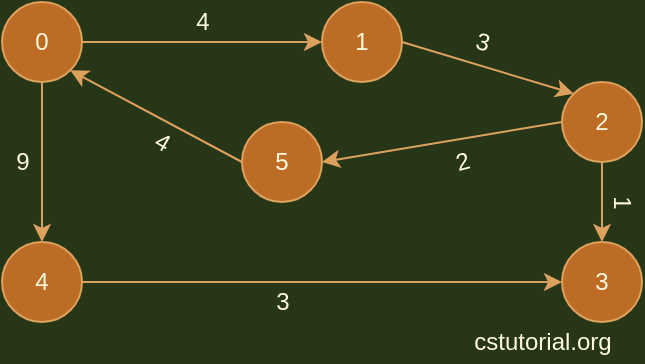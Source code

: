 <mxfile version="17.4.5" type="github">
  <diagram id="px6kIl1503STDfvzBjut" name="Page-1">
    <mxGraphModel dx="832" dy="452" grid="1" gridSize="10" guides="1" tooltips="1" connect="1" arrows="1" fold="1" page="1" pageScale="1" pageWidth="650" pageHeight="400" background="#283618" math="0" shadow="0">
      <root>
        <mxCell id="0" />
        <mxCell id="1" parent="0" />
        <mxCell id="5yER8BtVRCcI6fA0JRAN-6" style="rounded=0;orthogonalLoop=1;jettySize=auto;html=1;exitX=0.5;exitY=1;exitDx=0;exitDy=0;entryX=0.5;entryY=0;entryDx=0;entryDy=0;labelBackgroundColor=#283618;strokeColor=#DDA15E;fontColor=#FEFAE0;" edge="1" parent="1" source="5yER8BtVRCcI6fA0JRAN-1" target="5yER8BtVRCcI6fA0JRAN-5">
          <mxGeometry relative="1" as="geometry" />
        </mxCell>
        <mxCell id="5yER8BtVRCcI6fA0JRAN-7" style="edgeStyle=none;rounded=0;orthogonalLoop=1;jettySize=auto;html=1;exitX=1;exitY=0.5;exitDx=0;exitDy=0;entryX=0;entryY=0.5;entryDx=0;entryDy=0;labelBackgroundColor=#283618;strokeColor=#DDA15E;fontColor=#FEFAE0;" edge="1" parent="1" source="5yER8BtVRCcI6fA0JRAN-1" target="5yER8BtVRCcI6fA0JRAN-2">
          <mxGeometry relative="1" as="geometry" />
        </mxCell>
        <mxCell id="5yER8BtVRCcI6fA0JRAN-1" value="0" style="ellipse;whiteSpace=wrap;html=1;aspect=fixed;fillColor=#BC6C25;strokeColor=#DDA15E;fontColor=#FEFAE0;" vertex="1" parent="1">
          <mxGeometry x="200" y="120" width="40" height="40" as="geometry" />
        </mxCell>
        <mxCell id="5yER8BtVRCcI6fA0JRAN-8" style="edgeStyle=none;rounded=0;orthogonalLoop=1;jettySize=auto;html=1;exitX=1;exitY=0.5;exitDx=0;exitDy=0;entryX=0;entryY=0;entryDx=0;entryDy=0;labelBackgroundColor=#283618;strokeColor=#DDA15E;fontColor=#FEFAE0;" edge="1" parent="1" source="5yER8BtVRCcI6fA0JRAN-2" target="5yER8BtVRCcI6fA0JRAN-3">
          <mxGeometry relative="1" as="geometry" />
        </mxCell>
        <mxCell id="5yER8BtVRCcI6fA0JRAN-2" value="1" style="ellipse;whiteSpace=wrap;html=1;aspect=fixed;fillColor=#BC6C25;strokeColor=#DDA15E;fontColor=#FEFAE0;" vertex="1" parent="1">
          <mxGeometry x="360" y="120" width="40" height="40" as="geometry" />
        </mxCell>
        <mxCell id="5yER8BtVRCcI6fA0JRAN-9" style="edgeStyle=none;rounded=0;orthogonalLoop=1;jettySize=auto;html=1;exitX=0.5;exitY=1;exitDx=0;exitDy=0;entryX=0.5;entryY=0;entryDx=0;entryDy=0;labelBackgroundColor=#283618;strokeColor=#DDA15E;fontColor=#FEFAE0;" edge="1" parent="1" source="5yER8BtVRCcI6fA0JRAN-3" target="5yER8BtVRCcI6fA0JRAN-4">
          <mxGeometry relative="1" as="geometry" />
        </mxCell>
        <mxCell id="5yER8BtVRCcI6fA0JRAN-13" style="edgeStyle=none;rounded=0;orthogonalLoop=1;jettySize=auto;html=1;exitX=0;exitY=0.5;exitDx=0;exitDy=0;entryX=1;entryY=0.5;entryDx=0;entryDy=0;labelBackgroundColor=#283618;strokeColor=#DDA15E;fontColor=#FEFAE0;" edge="1" parent="1" source="5yER8BtVRCcI6fA0JRAN-3" target="5yER8BtVRCcI6fA0JRAN-11">
          <mxGeometry relative="1" as="geometry" />
        </mxCell>
        <mxCell id="5yER8BtVRCcI6fA0JRAN-3" value="2" style="ellipse;whiteSpace=wrap;html=1;aspect=fixed;fillColor=#BC6C25;strokeColor=#DDA15E;fontColor=#FEFAE0;" vertex="1" parent="1">
          <mxGeometry x="480" y="160" width="40" height="40" as="geometry" />
        </mxCell>
        <mxCell id="5yER8BtVRCcI6fA0JRAN-4" value="3" style="ellipse;whiteSpace=wrap;html=1;aspect=fixed;fillColor=#BC6C25;strokeColor=#DDA15E;fontColor=#FEFAE0;" vertex="1" parent="1">
          <mxGeometry x="480" y="240" width="40" height="40" as="geometry" />
        </mxCell>
        <mxCell id="5yER8BtVRCcI6fA0JRAN-10" style="edgeStyle=none;rounded=0;orthogonalLoop=1;jettySize=auto;html=1;exitX=1;exitY=0.5;exitDx=0;exitDy=0;entryX=0;entryY=0.5;entryDx=0;entryDy=0;labelBackgroundColor=#283618;strokeColor=#DDA15E;fontColor=#FEFAE0;" edge="1" parent="1" source="5yER8BtVRCcI6fA0JRAN-5" target="5yER8BtVRCcI6fA0JRAN-4">
          <mxGeometry relative="1" as="geometry" />
        </mxCell>
        <mxCell id="5yER8BtVRCcI6fA0JRAN-5" value="4" style="ellipse;whiteSpace=wrap;html=1;aspect=fixed;fillColor=#BC6C25;strokeColor=#DDA15E;fontColor=#FEFAE0;" vertex="1" parent="1">
          <mxGeometry x="200" y="240" width="40" height="40" as="geometry" />
        </mxCell>
        <mxCell id="5yER8BtVRCcI6fA0JRAN-14" style="edgeStyle=none;rounded=0;orthogonalLoop=1;jettySize=auto;html=1;exitX=0;exitY=0.5;exitDx=0;exitDy=0;entryX=1;entryY=1;entryDx=0;entryDy=0;labelBackgroundColor=#283618;strokeColor=#DDA15E;fontColor=#FEFAE0;" edge="1" parent="1" source="5yER8BtVRCcI6fA0JRAN-11" target="5yER8BtVRCcI6fA0JRAN-1">
          <mxGeometry relative="1" as="geometry" />
        </mxCell>
        <mxCell id="5yER8BtVRCcI6fA0JRAN-11" value="5" style="ellipse;whiteSpace=wrap;html=1;aspect=fixed;fillColor=#BC6C25;strokeColor=#DDA15E;fontColor=#FEFAE0;" vertex="1" parent="1">
          <mxGeometry x="320" y="180" width="40" height="40" as="geometry" />
        </mxCell>
        <mxCell id="5yER8BtVRCcI6fA0JRAN-16" value="4" style="text;html=1;align=center;verticalAlign=middle;resizable=0;points=[];autosize=1;strokeColor=none;fillColor=none;fontColor=#FEFAE0;" vertex="1" parent="1">
          <mxGeometry x="290" y="120" width="20" height="20" as="geometry" />
        </mxCell>
        <mxCell id="5yER8BtVRCcI6fA0JRAN-21" value="3" style="text;html=1;align=center;verticalAlign=middle;resizable=0;points=[];autosize=1;strokeColor=none;fillColor=none;fontColor=#FEFAE0;rotation=15;" vertex="1" parent="1">
          <mxGeometry x="430" y="130" width="20" height="20" as="geometry" />
        </mxCell>
        <mxCell id="5yER8BtVRCcI6fA0JRAN-22" value="1" style="text;html=1;align=center;verticalAlign=middle;resizable=0;points=[];autosize=1;strokeColor=none;fillColor=none;fontColor=#FEFAE0;rotation=90;" vertex="1" parent="1">
          <mxGeometry x="500" y="210" width="20" height="20" as="geometry" />
        </mxCell>
        <mxCell id="5yER8BtVRCcI6fA0JRAN-23" value="9" style="text;html=1;align=center;verticalAlign=middle;resizable=0;points=[];autosize=1;strokeColor=none;fillColor=none;fontColor=#FEFAE0;" vertex="1" parent="1">
          <mxGeometry x="200" y="190" width="20" height="20" as="geometry" />
        </mxCell>
        <mxCell id="5yER8BtVRCcI6fA0JRAN-24" value="3" style="text;html=1;align=center;verticalAlign=middle;resizable=0;points=[];autosize=1;strokeColor=none;fillColor=none;fontColor=#FEFAE0;" vertex="1" parent="1">
          <mxGeometry x="330" y="260" width="20" height="20" as="geometry" />
        </mxCell>
        <mxCell id="5yER8BtVRCcI6fA0JRAN-25" value="2" style="text;html=1;align=center;verticalAlign=middle;resizable=0;points=[];autosize=1;strokeColor=none;fillColor=none;fontColor=#FEFAE0;rotation=-15;" vertex="1" parent="1">
          <mxGeometry x="420" y="190" width="20" height="20" as="geometry" />
        </mxCell>
        <mxCell id="5yER8BtVRCcI6fA0JRAN-26" value="4" style="text;html=1;align=center;verticalAlign=middle;resizable=0;points=[];autosize=1;strokeColor=none;fillColor=none;fontColor=#FEFAE0;rotation=30;" vertex="1" parent="1">
          <mxGeometry x="270" y="180" width="20" height="20" as="geometry" />
        </mxCell>
        <mxCell id="5yER8BtVRCcI6fA0JRAN-27" value="cstutorial.org" style="text;html=1;align=center;verticalAlign=middle;resizable=0;points=[];autosize=1;strokeColor=none;fillColor=none;fontColor=#FEFAE0;" vertex="1" parent="1">
          <mxGeometry x="420" y="280" width="100" height="20" as="geometry" />
        </mxCell>
      </root>
    </mxGraphModel>
  </diagram>
</mxfile>
